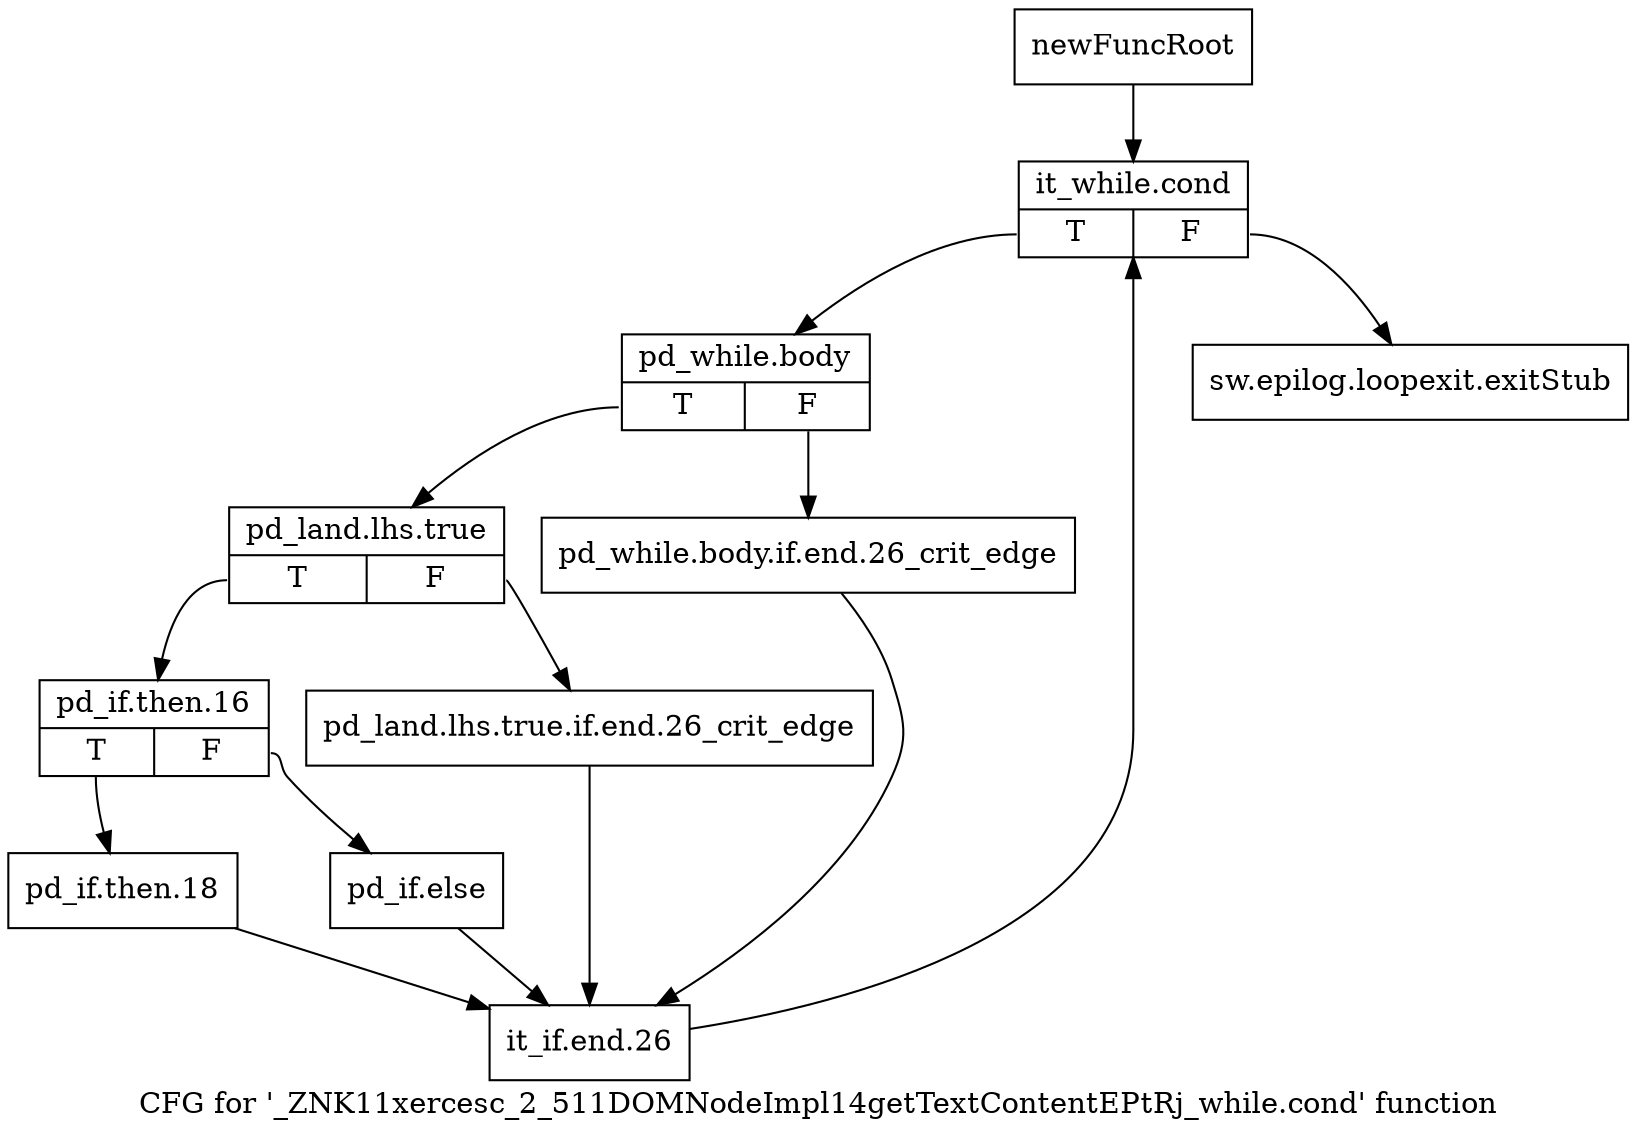 digraph "CFG for '_ZNK11xercesc_2_511DOMNodeImpl14getTextContentEPtRj_while.cond' function" {
	label="CFG for '_ZNK11xercesc_2_511DOMNodeImpl14getTextContentEPtRj_while.cond' function";

	Node0x97b52c0 [shape=record,label="{newFuncRoot}"];
	Node0x97b52c0 -> Node0x97b5360;
	Node0x97b5310 [shape=record,label="{sw.epilog.loopexit.exitStub}"];
	Node0x97b5360 [shape=record,label="{it_while.cond|{<s0>T|<s1>F}}"];
	Node0x97b5360:s0 -> Node0x97b53b0;
	Node0x97b5360:s1 -> Node0x97b5310;
	Node0x97b53b0 [shape=record,label="{pd_while.body|{<s0>T|<s1>F}}"];
	Node0x97b53b0:s0 -> Node0x97b5450;
	Node0x97b53b0:s1 -> Node0x97b5400;
	Node0x97b5400 [shape=record,label="{pd_while.body.if.end.26_crit_edge}"];
	Node0x97b5400 -> Node0x97b55e0;
	Node0x97b5450 [shape=record,label="{pd_land.lhs.true|{<s0>T|<s1>F}}"];
	Node0x97b5450:s0 -> Node0x97b54f0;
	Node0x97b5450:s1 -> Node0x97b54a0;
	Node0x97b54a0 [shape=record,label="{pd_land.lhs.true.if.end.26_crit_edge}"];
	Node0x97b54a0 -> Node0x97b55e0;
	Node0x97b54f0 [shape=record,label="{pd_if.then.16|{<s0>T|<s1>F}}"];
	Node0x97b54f0:s0 -> Node0x97b5590;
	Node0x97b54f0:s1 -> Node0x97b5540;
	Node0x97b5540 [shape=record,label="{pd_if.else}"];
	Node0x97b5540 -> Node0x97b55e0;
	Node0x97b5590 [shape=record,label="{pd_if.then.18}"];
	Node0x97b5590 -> Node0x97b55e0;
	Node0x97b55e0 [shape=record,label="{it_if.end.26}"];
	Node0x97b55e0 -> Node0x97b5360;
}
